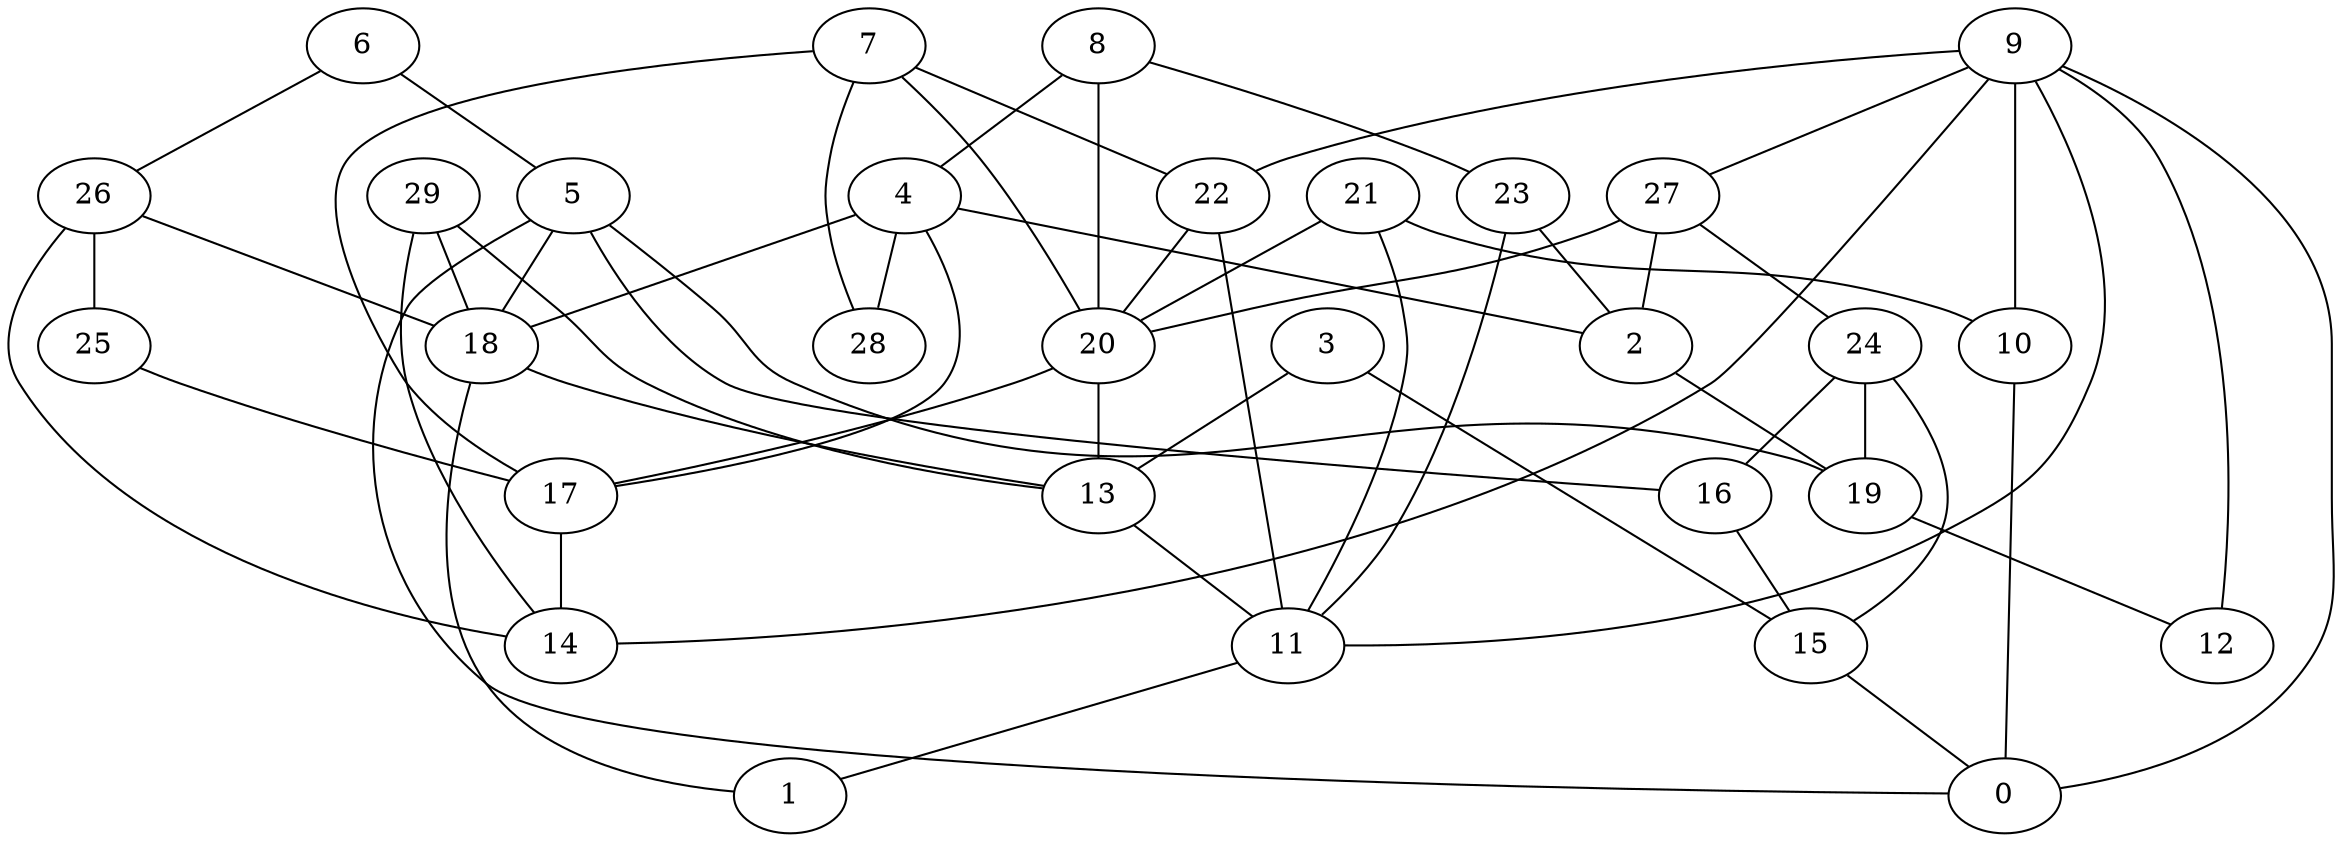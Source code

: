 digraph GG_graph {

subgraph G_graph {
edge [color = black]
"11" -> "1" [dir = none]
"18" -> "13" [dir = none]
"18" -> "1" [dir = none]
"13" -> "11" [dir = none]
"15" -> "0" [dir = none]
"29" -> "13" [dir = none]
"29" -> "18" [dir = none]
"29" -> "14" [dir = none]
"4" -> "18" [dir = none]
"4" -> "2" [dir = none]
"4" -> "28" [dir = none]
"4" -> "17" [dir = none]
"8" -> "20" [dir = none]
"8" -> "23" [dir = none]
"8" -> "4" [dir = none]
"16" -> "15" [dir = none]
"3" -> "13" [dir = none]
"3" -> "15" [dir = none]
"6" -> "5" [dir = none]
"6" -> "26" [dir = none]
"19" -> "12" [dir = none]
"26" -> "25" [dir = none]
"26" -> "14" [dir = none]
"26" -> "18" [dir = none]
"24" -> "16" [dir = none]
"24" -> "19" [dir = none]
"24" -> "15" [dir = none]
"9" -> "12" [dir = none]
"9" -> "11" [dir = none]
"9" -> "14" [dir = none]
"9" -> "22" [dir = none]
"9" -> "10" [dir = none]
"9" -> "0" [dir = none]
"9" -> "27" [dir = none]
"17" -> "14" [dir = none]
"22" -> "20" [dir = none]
"22" -> "11" [dir = none]
"27" -> "20" [dir = none]
"27" -> "24" [dir = none]
"27" -> "2" [dir = none]
"7" -> "20" [dir = none]
"7" -> "22" [dir = none]
"7" -> "17" [dir = none]
"7" -> "28" [dir = none]
"10" -> "0" [dir = none]
"5" -> "0" [dir = none]
"5" -> "19" [dir = none]
"5" -> "18" [dir = none]
"5" -> "16" [dir = none]
"23" -> "2" [dir = none]
"23" -> "11" [dir = none]
"21" -> "20" [dir = none]
"21" -> "11" [dir = none]
"21" -> "10" [dir = none]
"20" -> "13" [dir = none]
"20" -> "17" [dir = none]
"25" -> "17" [dir = none]
"2" -> "19" [dir = none]
}

}
